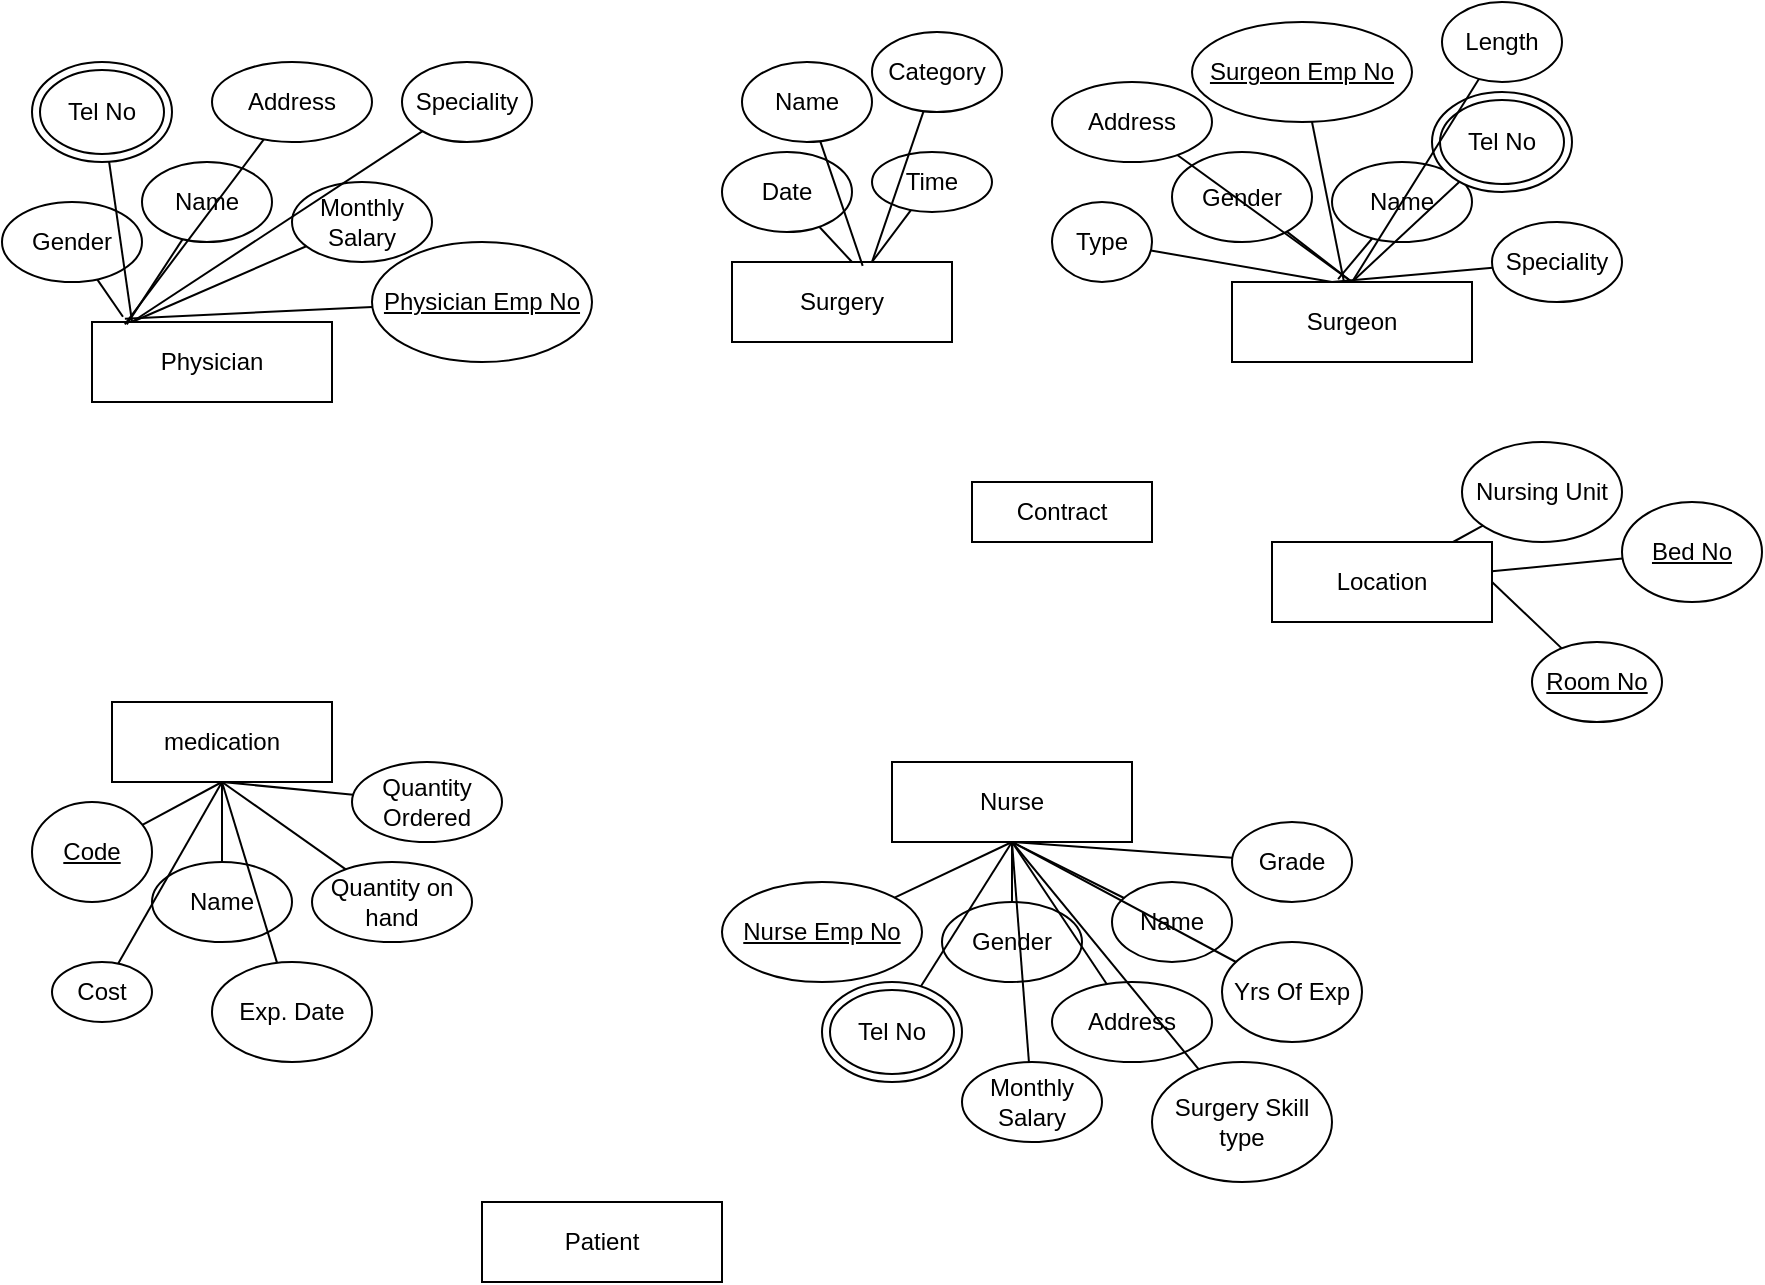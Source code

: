 <mxfile version="15.7.3" type="github">
  <diagram id="ZB2PkOVlPT2-zo93CzSN" name="Page-1">
    <mxGraphModel dx="792" dy="1586" grid="1" gridSize="10" guides="1" tooltips="1" connect="1" arrows="1" fold="1" page="1" pageScale="1" pageWidth="850" pageHeight="1100" math="0" shadow="0">
      <root>
        <mxCell id="0" />
        <mxCell id="1" parent="0" />
        <mxCell id="KcIeR8g20Xgpo551yg-J-1" value="Surgeon" style="rounded=0;whiteSpace=wrap;html=1;" vertex="1" parent="1">
          <mxGeometry x="630" y="100" width="120" height="40" as="geometry" />
        </mxCell>
        <mxCell id="KcIeR8g20Xgpo551yg-J-2" value="Physician" style="rounded=0;whiteSpace=wrap;html=1;" vertex="1" parent="1">
          <mxGeometry x="60" y="120" width="120" height="40" as="geometry" />
        </mxCell>
        <mxCell id="KcIeR8g20Xgpo551yg-J-3" value="Nurse" style="rounded=0;whiteSpace=wrap;html=1;" vertex="1" parent="1">
          <mxGeometry x="460" y="340" width="120" height="40" as="geometry" />
        </mxCell>
        <mxCell id="KcIeR8g20Xgpo551yg-J-4" value="medication" style="rounded=0;whiteSpace=wrap;html=1;" vertex="1" parent="1">
          <mxGeometry x="70" y="310" width="110" height="40" as="geometry" />
        </mxCell>
        <mxCell id="KcIeR8g20Xgpo551yg-J-5" value="Patient" style="rounded=0;whiteSpace=wrap;html=1;" vertex="1" parent="1">
          <mxGeometry x="255" y="560" width="120" height="40" as="geometry" />
        </mxCell>
        <mxCell id="KcIeR8g20Xgpo551yg-J-6" value="Location" style="rounded=0;whiteSpace=wrap;html=1;" vertex="1" parent="1">
          <mxGeometry x="650" y="230" width="110" height="40" as="geometry" />
        </mxCell>
        <mxCell id="KcIeR8g20Xgpo551yg-J-7" value="Surgery" style="rounded=0;whiteSpace=wrap;html=1;" vertex="1" parent="1">
          <mxGeometry x="380" y="90" width="110" height="40" as="geometry" />
        </mxCell>
        <mxCell id="KcIeR8g20Xgpo551yg-J-47" style="edgeStyle=none;rounded=0;orthogonalLoop=1;jettySize=auto;html=1;entryX=0.137;entryY=-0.041;entryDx=0;entryDy=0;entryPerimeter=0;endArrow=none;endFill=0;" edge="1" parent="1" source="KcIeR8g20Xgpo551yg-J-8" target="KcIeR8g20Xgpo551yg-J-2">
          <mxGeometry relative="1" as="geometry" />
        </mxCell>
        <mxCell id="KcIeR8g20Xgpo551yg-J-8" value="&lt;u&gt;Physician Emp No&lt;/u&gt;" style="ellipse;whiteSpace=wrap;html=1;" vertex="1" parent="1">
          <mxGeometry x="200" y="80" width="110" height="60" as="geometry" />
        </mxCell>
        <mxCell id="KcIeR8g20Xgpo551yg-J-44" style="edgeStyle=none;rounded=0;orthogonalLoop=1;jettySize=auto;html=1;entryX=0.145;entryY=0.03;entryDx=0;entryDy=0;entryPerimeter=0;endArrow=none;endFill=0;" edge="1" parent="1" source="KcIeR8g20Xgpo551yg-J-9" target="KcIeR8g20Xgpo551yg-J-2">
          <mxGeometry relative="1" as="geometry" />
        </mxCell>
        <mxCell id="KcIeR8g20Xgpo551yg-J-9" value="Name" style="ellipse;whiteSpace=wrap;html=1;" vertex="1" parent="1">
          <mxGeometry x="85" y="40" width="65" height="40" as="geometry" />
        </mxCell>
        <mxCell id="KcIeR8g20Xgpo551yg-J-42" style="rounded=0;orthogonalLoop=1;jettySize=auto;html=1;entryX=0.129;entryY=-0.065;entryDx=0;entryDy=0;entryPerimeter=0;endArrow=none;endFill=0;" edge="1" parent="1" source="KcIeR8g20Xgpo551yg-J-10" target="KcIeR8g20Xgpo551yg-J-2">
          <mxGeometry relative="1" as="geometry" />
        </mxCell>
        <mxCell id="KcIeR8g20Xgpo551yg-J-10" value="Gender" style="ellipse;whiteSpace=wrap;html=1;" vertex="1" parent="1">
          <mxGeometry x="15" y="60" width="70" height="40" as="geometry" />
        </mxCell>
        <mxCell id="KcIeR8g20Xgpo551yg-J-45" style="edgeStyle=none;rounded=0;orthogonalLoop=1;jettySize=auto;html=1;endArrow=none;endFill=0;" edge="1" parent="1" source="KcIeR8g20Xgpo551yg-J-11">
          <mxGeometry relative="1" as="geometry">
            <mxPoint x="80" y="120" as="targetPoint" />
          </mxGeometry>
        </mxCell>
        <mxCell id="KcIeR8g20Xgpo551yg-J-11" value="Monthly Salary" style="ellipse;whiteSpace=wrap;html=1;" vertex="1" parent="1">
          <mxGeometry x="160" y="50" width="70" height="40" as="geometry" />
        </mxCell>
        <mxCell id="KcIeR8g20Xgpo551yg-J-48" style="edgeStyle=none;rounded=0;orthogonalLoop=1;jettySize=auto;html=1;endArrow=none;endFill=0;" edge="1" parent="1" source="KcIeR8g20Xgpo551yg-J-12">
          <mxGeometry relative="1" as="geometry">
            <mxPoint x="80" y="120" as="targetPoint" />
          </mxGeometry>
        </mxCell>
        <mxCell id="KcIeR8g20Xgpo551yg-J-12" value="Speciality" style="ellipse;whiteSpace=wrap;html=1;" vertex="1" parent="1">
          <mxGeometry x="215" y="-10" width="65" height="40" as="geometry" />
        </mxCell>
        <mxCell id="KcIeR8g20Xgpo551yg-J-46" style="edgeStyle=none;rounded=0;orthogonalLoop=1;jettySize=auto;html=1;entryX=0.137;entryY=0.03;entryDx=0;entryDy=0;entryPerimeter=0;endArrow=none;endFill=0;" edge="1" parent="1" source="KcIeR8g20Xgpo551yg-J-13" target="KcIeR8g20Xgpo551yg-J-2">
          <mxGeometry relative="1" as="geometry" />
        </mxCell>
        <mxCell id="KcIeR8g20Xgpo551yg-J-13" value="Address" style="ellipse;whiteSpace=wrap;html=1;" vertex="1" parent="1">
          <mxGeometry x="120" y="-10" width="80" height="40" as="geometry" />
        </mxCell>
        <mxCell id="KcIeR8g20Xgpo551yg-J-43" style="edgeStyle=none;rounded=0;orthogonalLoop=1;jettySize=auto;html=1;entryX=0.167;entryY=0;entryDx=0;entryDy=0;entryPerimeter=0;endArrow=none;endFill=0;" edge="1" parent="1" source="KcIeR8g20Xgpo551yg-J-14" target="KcIeR8g20Xgpo551yg-J-2">
          <mxGeometry relative="1" as="geometry" />
        </mxCell>
        <mxCell id="KcIeR8g20Xgpo551yg-J-14" value="Tel No" style="ellipse;shape=doubleEllipse;whiteSpace=wrap;html=1;" vertex="1" parent="1">
          <mxGeometry x="30" y="-10" width="70" height="50" as="geometry" />
        </mxCell>
        <mxCell id="KcIeR8g20Xgpo551yg-J-67" style="edgeStyle=none;rounded=0;orthogonalLoop=1;jettySize=auto;html=1;entryX=0.5;entryY=1;entryDx=0;entryDy=0;endArrow=none;endFill=0;" edge="1" parent="1" source="KcIeR8g20Xgpo551yg-J-15" target="KcIeR8g20Xgpo551yg-J-3">
          <mxGeometry relative="1" as="geometry" />
        </mxCell>
        <mxCell id="KcIeR8g20Xgpo551yg-J-15" value="Name" style="ellipse;whiteSpace=wrap;html=1;" vertex="1" parent="1">
          <mxGeometry x="570" y="400" width="60" height="40" as="geometry" />
        </mxCell>
        <mxCell id="KcIeR8g20Xgpo551yg-J-51" style="edgeStyle=none;rounded=0;orthogonalLoop=1;jettySize=auto;html=1;entryX=0.442;entryY=-0.036;entryDx=0;entryDy=0;entryPerimeter=0;endArrow=none;endFill=0;" edge="1" parent="1" source="KcIeR8g20Xgpo551yg-J-16" target="KcIeR8g20Xgpo551yg-J-1">
          <mxGeometry relative="1" as="geometry" />
        </mxCell>
        <mxCell id="KcIeR8g20Xgpo551yg-J-16" value="Name" style="ellipse;whiteSpace=wrap;html=1;" vertex="1" parent="1">
          <mxGeometry x="680" y="40" width="70" height="40" as="geometry" />
        </mxCell>
        <mxCell id="KcIeR8g20Xgpo551yg-J-53" style="edgeStyle=none;rounded=0;orthogonalLoop=1;jettySize=auto;html=1;endArrow=none;endFill=0;" edge="1" parent="1" source="KcIeR8g20Xgpo551yg-J-17">
          <mxGeometry relative="1" as="geometry">
            <mxPoint x="690" y="100" as="targetPoint" />
          </mxGeometry>
        </mxCell>
        <mxCell id="KcIeR8g20Xgpo551yg-J-17" value="Gender" style="ellipse;whiteSpace=wrap;html=1;" vertex="1" parent="1">
          <mxGeometry x="600" y="35" width="70" height="45" as="geometry" />
        </mxCell>
        <mxCell id="KcIeR8g20Xgpo551yg-J-62" style="edgeStyle=none;rounded=0;orthogonalLoop=1;jettySize=auto;html=1;endArrow=none;endFill=0;" edge="1" parent="1" source="KcIeR8g20Xgpo551yg-J-18" target="KcIeR8g20Xgpo551yg-J-3">
          <mxGeometry relative="1" as="geometry" />
        </mxCell>
        <mxCell id="KcIeR8g20Xgpo551yg-J-18" value="Gender" style="ellipse;whiteSpace=wrap;html=1;" vertex="1" parent="1">
          <mxGeometry x="485" y="410" width="70" height="40" as="geometry" />
        </mxCell>
        <mxCell id="KcIeR8g20Xgpo551yg-J-49" style="edgeStyle=none;rounded=0;orthogonalLoop=1;jettySize=auto;html=1;endArrow=none;endFill=0;" edge="1" parent="1" source="KcIeR8g20Xgpo551yg-J-19" target="KcIeR8g20Xgpo551yg-J-1">
          <mxGeometry relative="1" as="geometry" />
        </mxCell>
        <mxCell id="KcIeR8g20Xgpo551yg-J-19" value="&lt;u&gt;Surgeon Emp No&lt;/u&gt;" style="ellipse;whiteSpace=wrap;html=1;" vertex="1" parent="1">
          <mxGeometry x="610" y="-30" width="110" height="50" as="geometry" />
        </mxCell>
        <mxCell id="KcIeR8g20Xgpo551yg-J-61" style="edgeStyle=none;rounded=0;orthogonalLoop=1;jettySize=auto;html=1;entryX=0.5;entryY=1;entryDx=0;entryDy=0;endArrow=none;endFill=0;" edge="1" parent="1" source="KcIeR8g20Xgpo551yg-J-20" target="KcIeR8g20Xgpo551yg-J-3">
          <mxGeometry relative="1" as="geometry" />
        </mxCell>
        <mxCell id="KcIeR8g20Xgpo551yg-J-20" value="&lt;u&gt;Nurse Emp No&lt;/u&gt;" style="ellipse;whiteSpace=wrap;html=1;" vertex="1" parent="1">
          <mxGeometry x="375" y="400" width="100" height="50" as="geometry" />
        </mxCell>
        <mxCell id="KcIeR8g20Xgpo551yg-J-55" style="edgeStyle=none;rounded=0;orthogonalLoop=1;jettySize=auto;html=1;endArrow=none;endFill=0;" edge="1" parent="1" source="KcIeR8g20Xgpo551yg-J-21">
          <mxGeometry relative="1" as="geometry">
            <mxPoint x="690" y="100" as="targetPoint" />
          </mxGeometry>
        </mxCell>
        <mxCell id="KcIeR8g20Xgpo551yg-J-21" value="Address" style="ellipse;whiteSpace=wrap;html=1;" vertex="1" parent="1">
          <mxGeometry x="540" width="80" height="40" as="geometry" />
        </mxCell>
        <mxCell id="KcIeR8g20Xgpo551yg-J-65" style="edgeStyle=none;rounded=0;orthogonalLoop=1;jettySize=auto;html=1;endArrow=none;endFill=0;" edge="1" parent="1" source="KcIeR8g20Xgpo551yg-J-22">
          <mxGeometry relative="1" as="geometry">
            <mxPoint x="520" y="380" as="targetPoint" />
          </mxGeometry>
        </mxCell>
        <mxCell id="KcIeR8g20Xgpo551yg-J-22" value="Address" style="ellipse;whiteSpace=wrap;html=1;" vertex="1" parent="1">
          <mxGeometry x="540" y="450" width="80" height="40" as="geometry" />
        </mxCell>
        <mxCell id="KcIeR8g20Xgpo551yg-J-56" style="edgeStyle=none;rounded=0;orthogonalLoop=1;jettySize=auto;html=1;endArrow=none;endFill=0;" edge="1" parent="1" source="KcIeR8g20Xgpo551yg-J-23">
          <mxGeometry relative="1" as="geometry">
            <mxPoint x="690" y="100" as="targetPoint" />
          </mxGeometry>
        </mxCell>
        <mxCell id="KcIeR8g20Xgpo551yg-J-23" value="Tel No" style="ellipse;shape=doubleEllipse;whiteSpace=wrap;html=1;" vertex="1" parent="1">
          <mxGeometry x="730" y="5" width="70" height="50" as="geometry" />
        </mxCell>
        <mxCell id="KcIeR8g20Xgpo551yg-J-63" style="edgeStyle=none;rounded=0;orthogonalLoop=1;jettySize=auto;html=1;entryX=0.5;entryY=1;entryDx=0;entryDy=0;endArrow=none;endFill=0;" edge="1" parent="1" source="KcIeR8g20Xgpo551yg-J-24" target="KcIeR8g20Xgpo551yg-J-3">
          <mxGeometry relative="1" as="geometry" />
        </mxCell>
        <mxCell id="KcIeR8g20Xgpo551yg-J-24" value="Tel No" style="ellipse;shape=doubleEllipse;whiteSpace=wrap;html=1;" vertex="1" parent="1">
          <mxGeometry x="425" y="450" width="70" height="50" as="geometry" />
        </mxCell>
        <mxCell id="KcIeR8g20Xgpo551yg-J-52" style="edgeStyle=none;rounded=0;orthogonalLoop=1;jettySize=auto;html=1;endArrow=none;endFill=0;" edge="1" parent="1" source="KcIeR8g20Xgpo551yg-J-25">
          <mxGeometry relative="1" as="geometry">
            <mxPoint x="680" y="100" as="targetPoint" />
          </mxGeometry>
        </mxCell>
        <mxCell id="KcIeR8g20Xgpo551yg-J-25" value="Speciality" style="ellipse;whiteSpace=wrap;html=1;" vertex="1" parent="1">
          <mxGeometry x="760" y="70" width="65" height="40" as="geometry" />
        </mxCell>
        <mxCell id="KcIeR8g20Xgpo551yg-J-54" style="edgeStyle=none;rounded=0;orthogonalLoop=1;jettySize=auto;html=1;endArrow=none;endFill=0;" edge="1" parent="1" source="KcIeR8g20Xgpo551yg-J-26">
          <mxGeometry relative="1" as="geometry">
            <mxPoint x="680" y="100" as="targetPoint" />
          </mxGeometry>
        </mxCell>
        <mxCell id="KcIeR8g20Xgpo551yg-J-26" value="Type" style="ellipse;whiteSpace=wrap;html=1;" vertex="1" parent="1">
          <mxGeometry x="540" y="60" width="50" height="40" as="geometry" />
        </mxCell>
        <mxCell id="KcIeR8g20Xgpo551yg-J-57" style="edgeStyle=none;rounded=0;orthogonalLoop=1;jettySize=auto;html=1;endArrow=none;endFill=0;" edge="1" parent="1" source="KcIeR8g20Xgpo551yg-J-27">
          <mxGeometry relative="1" as="geometry">
            <mxPoint x="690" y="100" as="targetPoint" />
          </mxGeometry>
        </mxCell>
        <mxCell id="KcIeR8g20Xgpo551yg-J-27" value="Length" style="ellipse;whiteSpace=wrap;html=1;" vertex="1" parent="1">
          <mxGeometry x="735" y="-40" width="60" height="40" as="geometry" />
        </mxCell>
        <mxCell id="KcIeR8g20Xgpo551yg-J-28" value="Contract" style="rounded=0;whiteSpace=wrap;html=1;" vertex="1" parent="1">
          <mxGeometry x="500" y="200" width="90" height="30" as="geometry" />
        </mxCell>
        <mxCell id="KcIeR8g20Xgpo551yg-J-64" style="edgeStyle=none;rounded=0;orthogonalLoop=1;jettySize=auto;html=1;entryX=0.5;entryY=1;entryDx=0;entryDy=0;endArrow=none;endFill=0;" edge="1" parent="1" source="KcIeR8g20Xgpo551yg-J-29" target="KcIeR8g20Xgpo551yg-J-3">
          <mxGeometry relative="1" as="geometry" />
        </mxCell>
        <mxCell id="KcIeR8g20Xgpo551yg-J-29" value="Monthly Salary" style="ellipse;whiteSpace=wrap;html=1;" vertex="1" parent="1">
          <mxGeometry x="495" y="490" width="70" height="40" as="geometry" />
        </mxCell>
        <mxCell id="KcIeR8g20Xgpo551yg-J-70" style="edgeStyle=none;rounded=0;orthogonalLoop=1;jettySize=auto;html=1;entryX=0.5;entryY=1;entryDx=0;entryDy=0;endArrow=none;endFill=0;" edge="1" parent="1" source="KcIeR8g20Xgpo551yg-J-30" target="KcIeR8g20Xgpo551yg-J-3">
          <mxGeometry relative="1" as="geometry" />
        </mxCell>
        <mxCell id="KcIeR8g20Xgpo551yg-J-30" value="Grade" style="ellipse;whiteSpace=wrap;html=1;" vertex="1" parent="1">
          <mxGeometry x="630" y="370" width="60" height="40" as="geometry" />
        </mxCell>
        <mxCell id="KcIeR8g20Xgpo551yg-J-69" style="edgeStyle=none;rounded=0;orthogonalLoop=1;jettySize=auto;html=1;entryX=0.5;entryY=1;entryDx=0;entryDy=0;endArrow=none;endFill=0;" edge="1" parent="1" source="KcIeR8g20Xgpo551yg-J-31" target="KcIeR8g20Xgpo551yg-J-3">
          <mxGeometry relative="1" as="geometry" />
        </mxCell>
        <mxCell id="KcIeR8g20Xgpo551yg-J-31" value="Yrs Of Exp" style="ellipse;whiteSpace=wrap;html=1;" vertex="1" parent="1">
          <mxGeometry x="625" y="430" width="70" height="50" as="geometry" />
        </mxCell>
        <mxCell id="KcIeR8g20Xgpo551yg-J-66" style="edgeStyle=none;rounded=0;orthogonalLoop=1;jettySize=auto;html=1;entryX=0.5;entryY=1;entryDx=0;entryDy=0;endArrow=none;endFill=0;" edge="1" parent="1" source="KcIeR8g20Xgpo551yg-J-32" target="KcIeR8g20Xgpo551yg-J-3">
          <mxGeometry relative="1" as="geometry" />
        </mxCell>
        <mxCell id="KcIeR8g20Xgpo551yg-J-32" value="Surgery Skill type" style="ellipse;whiteSpace=wrap;html=1;" vertex="1" parent="1">
          <mxGeometry x="590" y="490" width="90" height="60" as="geometry" />
        </mxCell>
        <mxCell id="KcIeR8g20Xgpo551yg-J-59" style="edgeStyle=none;rounded=0;orthogonalLoop=1;jettySize=auto;html=1;endArrow=none;endFill=0;" edge="1" parent="1" source="KcIeR8g20Xgpo551yg-J-33" target="KcIeR8g20Xgpo551yg-J-6">
          <mxGeometry relative="1" as="geometry" />
        </mxCell>
        <mxCell id="KcIeR8g20Xgpo551yg-J-33" value="&lt;u&gt;Bed No&lt;/u&gt;" style="ellipse;whiteSpace=wrap;html=1;" vertex="1" parent="1">
          <mxGeometry x="825" y="210" width="70" height="50" as="geometry" />
        </mxCell>
        <mxCell id="KcIeR8g20Xgpo551yg-J-60" style="edgeStyle=none;rounded=0;orthogonalLoop=1;jettySize=auto;html=1;entryX=1;entryY=0.5;entryDx=0;entryDy=0;endArrow=none;endFill=0;" edge="1" parent="1" source="KcIeR8g20Xgpo551yg-J-34" target="KcIeR8g20Xgpo551yg-J-6">
          <mxGeometry relative="1" as="geometry" />
        </mxCell>
        <mxCell id="KcIeR8g20Xgpo551yg-J-34" value="&lt;u&gt;Room No&lt;/u&gt;" style="ellipse;whiteSpace=wrap;html=1;" vertex="1" parent="1">
          <mxGeometry x="780" y="280" width="65" height="40" as="geometry" />
        </mxCell>
        <mxCell id="KcIeR8g20Xgpo551yg-J-58" style="edgeStyle=none;rounded=0;orthogonalLoop=1;jettySize=auto;html=1;endArrow=none;endFill=0;" edge="1" parent="1" source="KcIeR8g20Xgpo551yg-J-35" target="KcIeR8g20Xgpo551yg-J-6">
          <mxGeometry relative="1" as="geometry" />
        </mxCell>
        <mxCell id="KcIeR8g20Xgpo551yg-J-35" value="Nursing Unit" style="ellipse;whiteSpace=wrap;html=1;" vertex="1" parent="1">
          <mxGeometry x="745" y="180" width="80" height="50" as="geometry" />
        </mxCell>
        <mxCell id="KcIeR8g20Xgpo551yg-J-71" style="edgeStyle=none;rounded=0;orthogonalLoop=1;jettySize=auto;html=1;entryX=0.5;entryY=1;entryDx=0;entryDy=0;endArrow=none;endFill=0;" edge="1" parent="1" source="KcIeR8g20Xgpo551yg-J-36" target="KcIeR8g20Xgpo551yg-J-4">
          <mxGeometry relative="1" as="geometry" />
        </mxCell>
        <mxCell id="KcIeR8g20Xgpo551yg-J-36" value="&lt;u&gt;Code&lt;/u&gt;" style="ellipse;whiteSpace=wrap;html=1;" vertex="1" parent="1">
          <mxGeometry x="30" y="360" width="60" height="50" as="geometry" />
        </mxCell>
        <mxCell id="KcIeR8g20Xgpo551yg-J-73" style="edgeStyle=none;rounded=0;orthogonalLoop=1;jettySize=auto;html=1;endArrow=none;endFill=0;" edge="1" parent="1" source="KcIeR8g20Xgpo551yg-J-37" target="KcIeR8g20Xgpo551yg-J-4">
          <mxGeometry relative="1" as="geometry" />
        </mxCell>
        <mxCell id="KcIeR8g20Xgpo551yg-J-37" value="Name" style="ellipse;whiteSpace=wrap;html=1;" vertex="1" parent="1">
          <mxGeometry x="90" y="390" width="70" height="40" as="geometry" />
        </mxCell>
        <mxCell id="KcIeR8g20Xgpo551yg-J-75" style="edgeStyle=none;rounded=0;orthogonalLoop=1;jettySize=auto;html=1;entryX=0.5;entryY=1;entryDx=0;entryDy=0;endArrow=none;endFill=0;" edge="1" parent="1" source="KcIeR8g20Xgpo551yg-J-38" target="KcIeR8g20Xgpo551yg-J-4">
          <mxGeometry relative="1" as="geometry" />
        </mxCell>
        <mxCell id="KcIeR8g20Xgpo551yg-J-38" value="Quantity on hand" style="ellipse;whiteSpace=wrap;html=1;" vertex="1" parent="1">
          <mxGeometry x="170" y="390" width="80" height="40" as="geometry" />
        </mxCell>
        <mxCell id="KcIeR8g20Xgpo551yg-J-76" style="edgeStyle=none;rounded=0;orthogonalLoop=1;jettySize=auto;html=1;entryX=0.5;entryY=1;entryDx=0;entryDy=0;endArrow=none;endFill=0;" edge="1" parent="1" source="KcIeR8g20Xgpo551yg-J-39" target="KcIeR8g20Xgpo551yg-J-4">
          <mxGeometry relative="1" as="geometry" />
        </mxCell>
        <mxCell id="KcIeR8g20Xgpo551yg-J-39" value="Quantity Ordered" style="ellipse;whiteSpace=wrap;html=1;" vertex="1" parent="1">
          <mxGeometry x="190" y="340" width="75" height="40" as="geometry" />
        </mxCell>
        <mxCell id="KcIeR8g20Xgpo551yg-J-72" style="edgeStyle=none;rounded=0;orthogonalLoop=1;jettySize=auto;html=1;entryX=0.5;entryY=1;entryDx=0;entryDy=0;endArrow=none;endFill=0;" edge="1" parent="1" source="KcIeR8g20Xgpo551yg-J-40" target="KcIeR8g20Xgpo551yg-J-4">
          <mxGeometry relative="1" as="geometry" />
        </mxCell>
        <mxCell id="KcIeR8g20Xgpo551yg-J-40" value="Cost" style="ellipse;whiteSpace=wrap;html=1;" vertex="1" parent="1">
          <mxGeometry x="40" y="440" width="50" height="30" as="geometry" />
        </mxCell>
        <mxCell id="KcIeR8g20Xgpo551yg-J-74" style="edgeStyle=none;rounded=0;orthogonalLoop=1;jettySize=auto;html=1;entryX=0.5;entryY=1;entryDx=0;entryDy=0;endArrow=none;endFill=0;" edge="1" parent="1" source="KcIeR8g20Xgpo551yg-J-41" target="KcIeR8g20Xgpo551yg-J-4">
          <mxGeometry relative="1" as="geometry" />
        </mxCell>
        <mxCell id="KcIeR8g20Xgpo551yg-J-41" value="Exp. Date" style="ellipse;whiteSpace=wrap;html=1;" vertex="1" parent="1">
          <mxGeometry x="120" y="440" width="80" height="50" as="geometry" />
        </mxCell>
        <mxCell id="KcIeR8g20Xgpo551yg-J-83" style="edgeStyle=none;rounded=0;orthogonalLoop=1;jettySize=auto;html=1;endArrow=none;endFill=0;" edge="1" parent="1" source="KcIeR8g20Xgpo551yg-J-77">
          <mxGeometry relative="1" as="geometry">
            <mxPoint x="440" y="90" as="targetPoint" />
          </mxGeometry>
        </mxCell>
        <mxCell id="KcIeR8g20Xgpo551yg-J-77" value="Date" style="ellipse;whiteSpace=wrap;html=1;fontFamily=Helvetica;fontSize=12;fontColor=rgba(0, 0, 0, 1);align=center;strokeColor=rgba(0, 0, 0, 1);fillColor=rgba(255, 255, 255, 1);" vertex="1" parent="1">
          <mxGeometry x="375" y="35" width="65" height="40" as="geometry" />
        </mxCell>
        <mxCell id="KcIeR8g20Xgpo551yg-J-82" style="edgeStyle=none;rounded=0;orthogonalLoop=1;jettySize=auto;html=1;endArrow=none;endFill=0;" edge="1" parent="1" source="KcIeR8g20Xgpo551yg-J-78" target="KcIeR8g20Xgpo551yg-J-7">
          <mxGeometry relative="1" as="geometry" />
        </mxCell>
        <mxCell id="KcIeR8g20Xgpo551yg-J-78" value="Time" style="ellipse;whiteSpace=wrap;html=1;" vertex="1" parent="1">
          <mxGeometry x="450" y="35" width="60" height="30" as="geometry" />
        </mxCell>
        <mxCell id="KcIeR8g20Xgpo551yg-J-81" style="edgeStyle=none;rounded=0;orthogonalLoop=1;jettySize=auto;html=1;entryX=0.594;entryY=0.048;entryDx=0;entryDy=0;entryPerimeter=0;endArrow=none;endFill=0;" edge="1" parent="1" source="KcIeR8g20Xgpo551yg-J-79" target="KcIeR8g20Xgpo551yg-J-7">
          <mxGeometry relative="1" as="geometry" />
        </mxCell>
        <mxCell id="KcIeR8g20Xgpo551yg-J-79" value="Name" style="ellipse;whiteSpace=wrap;html=1;" vertex="1" parent="1">
          <mxGeometry x="385" y="-10" width="65" height="40" as="geometry" />
        </mxCell>
        <mxCell id="KcIeR8g20Xgpo551yg-J-84" style="edgeStyle=none;rounded=0;orthogonalLoop=1;jettySize=auto;html=1;endArrow=none;endFill=0;" edge="1" parent="1" source="KcIeR8g20Xgpo551yg-J-80">
          <mxGeometry relative="1" as="geometry">
            <mxPoint x="450" y="90" as="targetPoint" />
          </mxGeometry>
        </mxCell>
        <mxCell id="KcIeR8g20Xgpo551yg-J-80" value="Category" style="ellipse;whiteSpace=wrap;html=1;" vertex="1" parent="1">
          <mxGeometry x="450" y="-25" width="65" height="40" as="geometry" />
        </mxCell>
      </root>
    </mxGraphModel>
  </diagram>
</mxfile>
